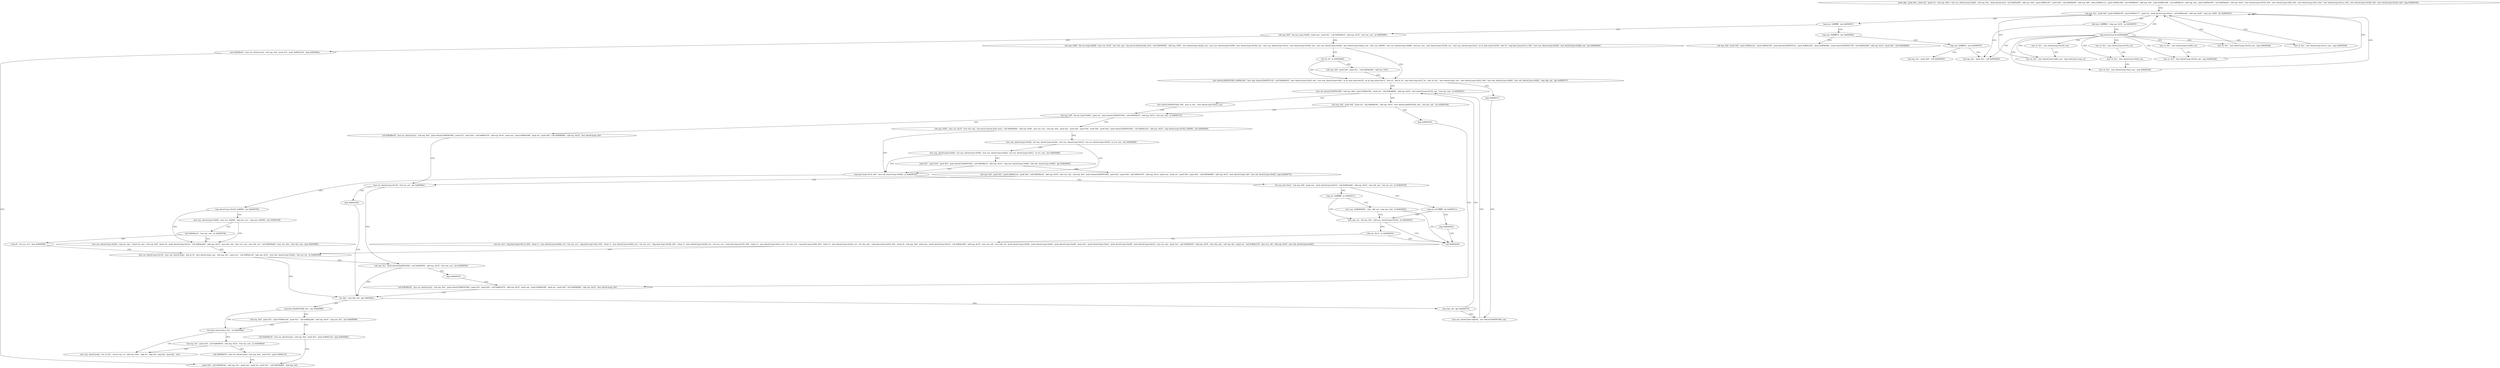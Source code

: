 digraph "func" {
"134517552" [label = "'push ebp', 'push ebx', 'push edi', 'push esi', 'sub esp, 0xbc', 'mov esi, dword [esp+0xd4]', 'sub esp, 0xc', 'push dword [esi]', 'call 0x804af00', 'add esp, 0x8', 'push 0x804e3b7', 'push 0x6', 'call 0x8048e90', 'add esp, 0x8', 'push 0x804e11a', 'push 0x804e186', 'call 0x8048ee0', 'add esp, 0x4', 'push 0x804e186', 'call 0x8048cc0', 'add esp, 0x4', 'push 0x804a160', 'call 0x804dae0', 'add esp, 0x10', 'mov dword [esp+0x10], 0x0', 'mov dword [esp+0x8], 0x0', 'mov dword [esp+0xc], 0x0', 'mov dword [esp+0x1c], 0x0', 'mov dword [esp+0x28], 0x0', 'mov dword [esp+0x18], 0x0', 'jmp 0x80493d0', " ]
"134517712" [label = "'sub esp, 0xc', 'push 0x0', 'push 0x804dc58', 'push 0x804e177', 'push esi', 'push dword [esp+0xec]', 'call 0x804ae40', 'add esp, 0x20', 'cmp eax, 0x40', 'jle 0x8049439', " ]
"134517817" [label = "'cmp eax, 0xffffffff', 'jne 0x804991f', " ]
"134517748" [label = "'add eax, 0xffffffbf', 'cmp eax, 0x35', 'ja 0x8049976', " ]
"134519071" [label = "'cmp eax, 0xffffff7d', 'jne 0x8049962', " ]
"134517826" [label = "'sub esp, 0x8', 'lea eax, [esp+0x60]', 'push eax', 'push 0x1', 'call 0x804db10', 'add esp, 0x10', 'test eax, eax', 'js 0x8049983', " ]
"134519158" [label = "'sub esp, 0xc', 'push 0x1', 'call 0x8049050', " ]
"134517760" [label = "'jmp dword [eax*4+0x804db80]', " ]
"134519138" [label = "'cmp eax, 0xffffff7e', 'jne 0x8049976', " ]
"134519078" [label = "'sub esp, 0x4', 'push 0x0', 'push 0x804e1a2', 'push 0x804e190', 'push dword [0x805010c]', 'push 0x804e182', 'push 0x804e0b6', 'push dword [0x8050174]', 'call 0x804cd00', 'add esp, 0x14', 'push 0x0', 'call 0x8048db0', " ]
"134519171" [label = "'call 0x8048e50', 'mov esi, dword [eax]', 'sub esp, 0x4', 'push 0x5', 'push 0x804e1b6', 'jmp 0x80499ba', " ]
"134517852" [label = "'sub esp, 0x60', 'lea esi, [esp+0xb8]', 'mov ecx, 0x18', 'mov edi, esp', 'rep movsd dword [edi], [esi]', 'call 0x80499d0', 'add esp, 0x60', 'mov dword [esp+0x24], eax', 'mov eax, dword [esp+0x58]', 'mov dword [esp+0x54], eax', 'mov eax, dword [esp+0x5c]', 'mov dword [esp+0x50], eax', 'mov eax, dword [esp+0xb4]', 'mov dword [esp+0x4c], eax', 'mov eax, 0xf000', 'mov ecx, dword [esp+0x68]', 'and ecx, eax', 'mov dword [esp+0x30], ecx', 'mov eax, dword [esp+0xc]', 'or al, byte [esp+0x18]', 'sete bl', 'cmp byte [esp+0x1c], 0x0', 'mov eax, dword [esp+0xb0]', 'mov dword [esp+0x48], eax', 'jne 0x80494d5', " ]
"134517691" [label = "'mov al, 0x1', 'mov dword [esp+0x10], eax', " ]
"134517697" [label = "'mov al, 0x1', 'mov dword [esp+0x8], eax', 'nop word [eax+eax], ax', " ]
"134517767" [label = "'mov al, 0x1', 'mov dword [esp+0x10], eax', " ]
"134517773" [label = "'mov al, 0x1', 'mov dword [esp+0x8], eax', " ]
"134517779" [label = "'mov al, 0x1', 'mov dword [esp+0xc], eax', 'jmp 0x80493d0', " ]
"134517787" [label = "'mov al, 0x1', 'mov dword [esp+0x28], eax', " ]
"134517793" [label = "'mov al, 0x1', 'mov dword [esp+0x18], eax', 'jmp 0x80493d0', " ]
"134517801" [label = "'mov al, 0x1', 'mov dword [esp+0x1c], eax', 'jmp 0x80493d0', " ]
"134517809" [label = "'mov al, 0x1', 'mov dword [esp+0x10], eax', 'jmp 0x80493d0', " ]
"134519145" [label = "'sub esp, 0xc', 'push 0x0', 'call 0x8049050', " ]
"134519226" [label = "'push 0x0', 'call 0x8048ca0', 'add esp, 0xc', 'push eax', 'push esi', 'push 0x1', 'call 0x8048d60', 'add esp, 0x4', " ]
"134517973" [label = "'mov dword [0x8050180], 0x804e39a', 'mov ebp, dword [0x8050114]', 'call 0x8048e20', 'mov dword [esp+0x20], eax', 'mov eax, dword [esp+0x8]', 'or al, byte [esp+0x10]', 'or al, byte [esp+0x1c]', 'sete al', 'and al, bl', 'mov byte [esp+0x7], al', 'mov al, 0x1', 'mov dword [esp], eax', 'mov dword [esp+0x2c], 0x0', 'mov ebx, dword [esp+0xd4]', 'mov edi, dword [esp+0xd0]', 'cmp ebp, edi', 'jge 0x8049579', " ]
"134517954" [label = "'test bl, bl', 'je 0x80494d5', " ]
"134518137" [label = "'mov esi, dword [0x8050180]', 'sub esp, 0x8', 'push 0x804e39a', 'push esi', 'call 0x8048bf0', 'add esp, 0x10', 'mov dword [esp+0x14], eax', 'test eax, eax', 'je 0x80495c0', " ]
"134518050" [label = "'jmp 0x8049571', " ]
"134517958" [label = "'sub esp, 0x8', 'push 0x0', 'push 0x1', 'call 0x804d2b0', 'add esp, 0x10', " ]
"134518208" [label = "'mov dword [0x8050184], 0x0', 'mov al, 0x1', 'mov dword [esp+0x2c], eax', " ]
"134518168" [label = "'sub esp, 0x8', 'push 0x0', 'push esi', 'call 0x8048c00', 'add esp, 0x10', 'mov dword [0x8050184], eax', 'test eax, eax', 'jns 0x80495d0', " ]
"134518129" [label = "'mov eax, dword [ebx+ebp*4]', 'mov dword [0x8050180], eax', " ]
"134518224" [label = "'sub esp, 0x8', 'lea esi, [esp+0x60]', 'push esi', 'push dword [0x8050184]', 'call 0x804db10', 'add esp, 0x10', 'test eax, eax', 'js 0x8049720', " ]
"134518191" [label = "'jmp 0x8049530', " ]
"134518560" [label = "'call 0x8048e50', 'mov esi, dword [eax]', 'sub esp, 0x4', 'push dword [0x8050180]', 'push 0x3', 'push 0x0', 'call 0x804c470', 'add esp, 0x10', 'push eax', 'push 0x804e396', 'push esi', 'push 0x0', 'call 0x8048d60', 'add esp, 0x10', 'mov dword [esp], 0x0', " ]
"134518612" [label = "'mov esi, dword [esp+0x14]', 'test esi, esi', 'jne 0x80498ac', " ]
"134518254" [label = "'sub esp, 0x60', 'mov ecx, 0x18', 'mov edi, esp', 'rep movsd dword [edi], [esi]', 'call 0x80499d0', 'add esp, 0x60', 'mov esi, eax', 'sub esp, 0x8', 'push 0x2', 'push 0x0', 'push 0x0', 'push 0x0', 'push 0x0', 'push dword [0x8050184]', 'call 0x804a230', 'add esp, 0x20', 'cmp dword [esp+0x30], 0x8000', 'jne 0x80496d0', " ]
"134518480" [label = "'cmp byte [esp+0x7], 0x0', 'mov edi, dword [esp+0xd0]', 'je 0x8049765', " ]
"134518317" [label = "'mov eax, dword [esp+0x58]', 'xor eax, dword [esp+0x54]', 'mov ecx, dword [esp+0x5c]', 'xor ecx, dword [esp+0x50]', 'or ecx, eax', 'jne 0x80496d0', " ]
"134518064" [label = "'call 0x8048e50', 'mov esi, dword [eax]', 'sub esp, 0x4', 'push dword [0x8050180]', 'push 0x3', 'push 0x0', 'call 0x804c470', 'add esp, 0x10', 'push eax', 'push 0x804e396', 'push esi', 'push 0x0', 'call 0x8048d60', 'add esp, 0x10', 'mov dword [esp], 0x0', " ]
"134518956" [label = "'sub esp, 0xc', 'push dword [0x8050184]', 'call 0x8048f30', 'add esp, 0x10', 'test eax, eax', 'jns 0x8049564', " ]
"134518116" [label = "'inc ebp', 'cmp ebp, edi', 'jge 0x80498ca', " ]
"134518981" [label = "'jmp 0x8049530', " ]
"134518624" [label = "'jmp 0x8049564', " ]
"134518629" [label = "'lea eax, [esi+0x1]', 'sub esp, 0x8', 'push eax', 'push dword [esp+0x2c]', 'call 0x804cdb0', 'add esp, 0x10', 'mov edi, eax', 'test esi, esi', 'js 0x80497b8', " ]
"134518498" [label = "'cmp dword [esp+0x30], 0x8000', 'jne 0x804978b', " ]
"134518341" [label = "'mov eax, dword [esp+0xb0]', 'xor eax, dword [esp+0x48]', 'mov ecx, dword [esp+0xb4]', 'xor ecx, dword [esp+0x4c]', 'or ecx, eax', 'jne 0x80496d0', " ]
"134518986" [label = "'cmp byte [0x8050188], 0x1', 'jne 0x80498f0', " ]
"134518125" [label = "'cmp ebp, edi', 'jge 0x8049579', " ]
"134518712" [label = "'cmp esi, 0xffffffff', 'je 0x80497ce', " ]
"134518654" [label = "'cmp esi, 0x1fffffff', 'jle 0x80497ce', " ]
"134518667" [label = "'mov eax, dword [esp+0x24]', 'cmp esi, eax', 'cmovl esi, eax', 'sub esp, 0x8', 'push esi', 'push dword [esp+0x2c]', 'call 0x804cdb0', 'add esp, 0x10', 'mov ebx, eax', 'mov ecx, eax', 'mov edx, esi', 'call 0x8049ab0', 'mov ecx, ebx', 'mov ebx, eax', 'jmp 0x8049885', " ]
"134518512" [label = "'mov eax, dword [esp+0x68]', 'mov ecx, 0xf000', 'and eax, ecx', 'cmp eax, 0x8000', 'jne 0x804978b', " ]
"134518367" [label = "'push 0x1', 'push 0x0', 'push 0x0', 'push dword [0x8050184]', 'call 0x8048ec0', 'add esp, 0x10', 'cmp eax, dword [esp+0x84]', 'sbb edx, dword [esp+0x88]', 'jge 0x80496d0', " ]
"134519024" [label = "'test byte [esp+0x2c], 0x1', 'je 0x804990c', " ]
"134518995" [label = "'sub esp, 0x4', 'push 0x1', 'push 0x804e1e4', 'push 0x1', 'call 0x804a2b0', 'add esp, 0x10', 'cmp eax, 0x1', 'jne 0x8049996', " ]
"134518734" [label = "'mov eax, esi', 'shl eax, 0x2', 'add eax, dword [esp+0x24]', 'jo 0x804995d', " ]
"134518717" [label = "'mov eax, 0x80000000', 'cdq', 'idiv esi', 'cmp eax, 0x4', 'jl 0x804995d', " ]
"134518662" [label = "'jmp 0x804995d', " ]
"134518917" [label = "'mov esi, dword [esp+0x14]', 'mov eax, dword [esp]', 'and al, bl', 'mov dword [esp], eax', 'sub esp, 0xc', 'push ecx', 'call 0x804a120', 'add esp, 0x10', 'mov ebx, dword [esp+0xd4]', 'test esi, esi', 'je 0x8049564', " ]
"134518534" [label = "'call 0x8049a10', 'test eax, eax', 'je 0x804978b', " ]
"134518403" [label = "'sub esp, 0x4', 'push 0x5', 'push 0x804e1c6', 'push 0x0', 'call 0x8048ca0', 'add esp, 0x10', 'mov esi, eax', 'sub esp, 0x4', 'push dword [0x8050180]', 'push 0x3', 'push 0x0', 'call 0x804c470', 'add esp, 0x10', 'push eax', 'push esi', 'push 0x0', 'push 0x0', 'call 0x8048d60', 'add esp, 0x10', 'mov dword [esp], 0x0', 'mov edi, dword [esp+0xd0]', 'jmp 0x8049754', " ]
"134519052" [label = "'mov eax, dword [esp]', 'xor al, 0x1', 'movzx eax, al', 'add esp, 0xbc', 'pop esi', 'pop edi', 'pop ebx', 'pop ebp', 'retn', " ]
"134519031" [label = "'sub esp, 0xc', 'push 0x0', 'call 0x8048f30', 'add esp, 0x10', 'test eax, eax', 'js 0x80499a9', " ]
"134519190" [label = "'call 0x8048e50', 'mov esi, dword [eax]', 'sub esp, 0x4', 'push 0x5', 'push 0x804e1e6', 'jmp 0x80499ba', " ]
"134519133" [label = "'call 0x804d260', " ]
"134518749" [label = "'add eax, 0x13', 'jo 0x804995d', " ]
"134518547" [label = "'setg bl', 'xor ecx, ecx', 'jmp 0x8049885', " ]
"134519209" [label = "'call 0x8048e50', 'mov esi, dword [eax]', 'sub esp, 0x4', 'push 0x5', 'push 0x804e1f2', " ]
"134518758" [label = "'xor ecx, ecx', 'cmp byte [esp+0x1c], 0x0', 'setne cl', 'mov dword [esp+0x44], ecx', 'xor ecx, ecx', 'cmp byte [esp+0xc], 0x0', 'setne cl', 'mov dword [esp+0x40], ecx', 'xor ecx, ecx', 'cmp byte [esp+0x28], 0x0', 'setne cl', 'mov dword [esp+0x38], ecx', 'xor ecx, ecx', 'cmp byte [esp+0x10], 0x0', 'setne cl', 'mov dword [esp+0x3c], ecx', 'xor ecx, ecx', 'cmp byte [esp+0x8], 0x0', 'setne cl', 'mov dword [esp+0x34], ecx', 'xor ebx, ebx', 'cmp byte [esp+0x18], 0x0', 'setne bl', 'sub esp, 0x8', 'push eax', 'push dword [esp+0x2c]', 'call 0x804cdb0', 'add esp, 0x10', 'mov ecx, edi', 'mov edx, esi', 'push dword [esp+0x44]', 'push dword [esp+0x44]', 'push dword [esp+0x40]', 'push ebx', 'push dword [esp+0x4c]', 'push dword [esp+0x48]', 'push dword [esp+0x3c]', 'mov esi, eax', 'push eax', 'call 0x8049b50', 'add esp, 0x20', 'mov ebx, eax', 'sub esp, 0xc', 'push esi', 'call 0x804a120', 'mov ecx, edi', 'add esp, 0x10', 'mov edi, dword [esp+0xd0]', " ]
"134517552" -> "134517712" [ label = "CFG" ]
"134517712" -> "134517817" [ label = "CFG" ]
"134517712" -> "134517748" [ label = "CFG" ]
"134517817" -> "134519071" [ label = "CFG" ]
"134517817" -> "134517826" [ label = "CFG" ]
"134517748" -> "134519158" [ label = "CFG" ]
"134517748" -> "134517760" [ label = "CFG" ]
"134519071" -> "134519138" [ label = "CFG" ]
"134519071" -> "134519078" [ label = "CFG" ]
"134517826" -> "134519171" [ label = "CFG" ]
"134517826" -> "134517852" [ label = "CFG" ]
"134517760" -> "134517691" [ label = "CFG" ]
"134517760" -> "134517697" [ label = "CFG" ]
"134517760" -> "134517712" [ label = "CFG" ]
"134517760" -> "134517767" [ label = "CFG" ]
"134517760" -> "134517773" [ label = "CFG" ]
"134517760" -> "134517779" [ label = "CFG" ]
"134517760" -> "134517787" [ label = "CFG" ]
"134517760" -> "134517793" [ label = "CFG" ]
"134517760" -> "134517801" [ label = "CFG" ]
"134517760" -> "134517809" [ label = "CFG" ]
"134517760" -> "134519158" [ label = "CFG" ]
"134519138" -> "134519158" [ label = "CFG" ]
"134519138" -> "134519145" [ label = "CFG" ]
"134519171" -> "134519226" [ label = "CFG" ]
"134517852" -> "134517973" [ label = "CFG" ]
"134517852" -> "134517954" [ label = "CFG" ]
"134517691" -> "134517697" [ label = "CFG" ]
"134517697" -> "134517712" [ label = "CFG" ]
"134517767" -> "134517773" [ label = "CFG" ]
"134517773" -> "134517779" [ label = "CFG" ]
"134517779" -> "134517712" [ label = "CFG" ]
"134517787" -> "134517793" [ label = "CFG" ]
"134517793" -> "134517712" [ label = "CFG" ]
"134517801" -> "134517712" [ label = "CFG" ]
"134517809" -> "134517712" [ label = "CFG" ]
"134517973" -> "134518137" [ label = "CFG" ]
"134517973" -> "134518050" [ label = "CFG" ]
"134517954" -> "134517973" [ label = "CFG" ]
"134517954" -> "134517958" [ label = "CFG" ]
"134518137" -> "134518208" [ label = "CFG" ]
"134518137" -> "134518168" [ label = "CFG" ]
"134518050" -> "134518129" [ label = "CFG" ]
"134517958" -> "134517973" [ label = "CFG" ]
"134518208" -> "134518224" [ label = "CFG" ]
"134518168" -> "134518224" [ label = "CFG" ]
"134518168" -> "134518191" [ label = "CFG" ]
"134518129" -> "134518137" [ label = "CFG" ]
"134518224" -> "134518560" [ label = "CFG" ]
"134518224" -> "134518254" [ label = "CFG" ]
"134518191" -> "134518064" [ label = "CFG" ]
"134518560" -> "134518612" [ label = "CFG" ]
"134518612" -> "134518956" [ label = "CFG" ]
"134518612" -> "134518624" [ label = "CFG" ]
"134518254" -> "134518480" [ label = "CFG" ]
"134518254" -> "134518317" [ label = "CFG" ]
"134518480" -> "134518629" [ label = "CFG" ]
"134518480" -> "134518498" [ label = "CFG" ]
"134518317" -> "134518480" [ label = "CFG" ]
"134518317" -> "134518341" [ label = "CFG" ]
"134518064" -> "134518116" [ label = "CFG" ]
"134518956" -> "134518116" [ label = "CFG" ]
"134518956" -> "134518981" [ label = "CFG" ]
"134518116" -> "134518986" [ label = "CFG" ]
"134518116" -> "134518125" [ label = "CFG" ]
"134518981" -> "134518064" [ label = "CFG" ]
"134518624" -> "134518116" [ label = "CFG" ]
"134518629" -> "134518712" [ label = "CFG" ]
"134518629" -> "134518654" [ label = "CFG" ]
"134518498" -> "134518667" [ label = "CFG" ]
"134518498" -> "134518512" [ label = "CFG" ]
"134518341" -> "134518480" [ label = "CFG" ]
"134518341" -> "134518367" [ label = "CFG" ]
"134518986" -> "134519024" [ label = "CFG" ]
"134518986" -> "134518995" [ label = "CFG" ]
"134518125" -> "134518137" [ label = "CFG" ]
"134518125" -> "134518129" [ label = "CFG" ]
"134518712" -> "134518734" [ label = "CFG" ]
"134518712" -> "134518717" [ label = "CFG" ]
"134518654" -> "134518734" [ label = "CFG" ]
"134518654" -> "134518662" [ label = "CFG" ]
"134518667" -> "134518917" [ label = "CFG" ]
"134518512" -> "134518667" [ label = "CFG" ]
"134518512" -> "134518534" [ label = "CFG" ]
"134518367" -> "134518480" [ label = "CFG" ]
"134518367" -> "134518403" [ label = "CFG" ]
"134519024" -> "134519052" [ label = "CFG" ]
"134519024" -> "134519031" [ label = "CFG" ]
"134518995" -> "134519190" [ label = "CFG" ]
"134518995" -> "134519024" [ label = "CFG" ]
"134518734" -> "134519133" [ label = "CFG" ]
"134518734" -> "134518749" [ label = "CFG" ]
"134518717" -> "134519133" [ label = "CFG" ]
"134518717" -> "134518734" [ label = "CFG" ]
"134518662" -> "134519133" [ label = "CFG" ]
"134518917" -> "134518116" [ label = "CFG" ]
"134518917" -> "134518956" [ label = "CFG" ]
"134518534" -> "134518667" [ label = "CFG" ]
"134518534" -> "134518547" [ label = "CFG" ]
"134518403" -> "134518612" [ label = "CFG" ]
"134519031" -> "134519209" [ label = "CFG" ]
"134519031" -> "134519052" [ label = "CFG" ]
"134519190" -> "134519226" [ label = "CFG" ]
"134518749" -> "134519133" [ label = "CFG" ]
"134518749" -> "134518758" [ label = "CFG" ]
"134518547" -> "134518917" [ label = "CFG" ]
"134519209" -> "134519226" [ label = "CFG" ]
"134518758" -> "134518917" [ label = "CFG" ]
}
